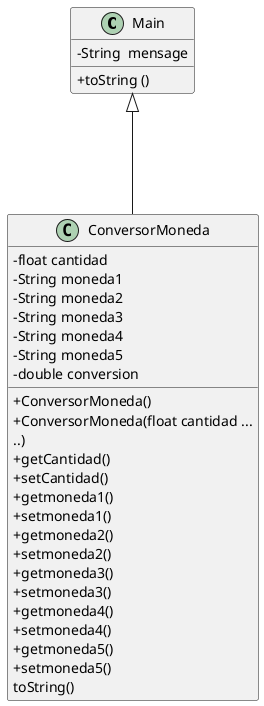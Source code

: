 @startuml

skinparam classAttributeIconSize 0

class Main {
  -String  mensage
  +toString ()
}
class ConversorMoneda {
  -float cantidad
  -String moneda1
  -String moneda2
  -String moneda3
  -String moneda4
  -String moneda5
  -double conversion
  +ConversorMoneda()
  +ConversorMoneda(float cantidad ...
  ..)
  +getCantidad()
  +setCantidad()
  +getmoneda1()
  +setmoneda1()
  +getmoneda2()
  +setmoneda2()
  +getmoneda3()
  +setmoneda3()
  +getmoneda4()
  +setmoneda4()
  +getmoneda5()
  +setmoneda5()
  toString()

}

Main <|---ConversorMoneda

@enduml
